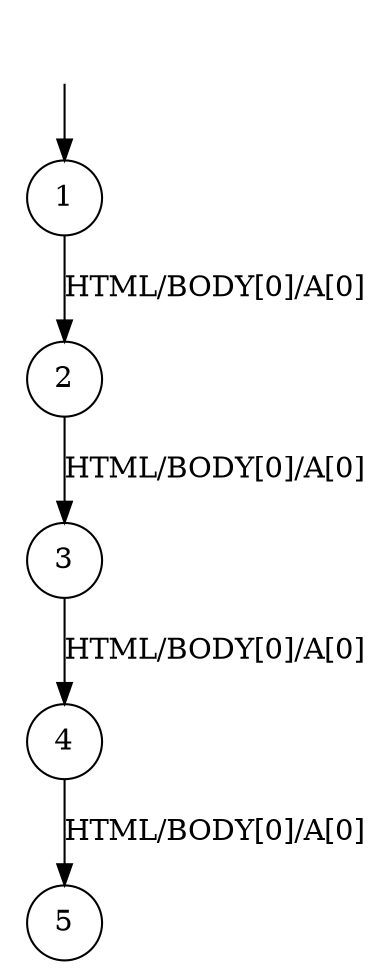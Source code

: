 digraph G {
  1 [shape=circle,label="1"]; ## 0
  1 -> 2 [label="HTML/BODY[0]/A[0]"]; ## 1
  2 [shape=circle,label="2"]; ## 2
  2 -> 3 [label="HTML/BODY[0]/A[0]"]; ## 3
  3 [shape=circle,label="3"]; ## 4
  3 -> 4 [label="HTML/BODY[0]/A[0]"]; ## 5
  4 [shape=circle,label="4"]; ## 6
  4 -> 5 [label="HTML/BODY[0]/A[0]"]; ## 7
  5 [shape=circle,label="5"]; ## 8
  0 [shape=none,label=""]; ## 0
  0 -> 1; ## 0
}
